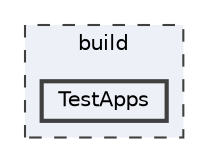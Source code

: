 digraph "build/TestApps"
{
 // LATEX_PDF_SIZE
  bgcolor="transparent";
  edge [fontname=Helvetica,fontsize=10,labelfontname=Helvetica,labelfontsize=10];
  node [fontname=Helvetica,fontsize=10,shape=box,height=0.2,width=0.4];
  compound=true
  subgraph clusterdir_4fef79e7177ba769987a8da36c892c5f {
    graph [ bgcolor="#edf0f7", pencolor="grey25", label="build", fontname=Helvetica,fontsize=10 style="filled,dashed", URL="dir_4fef79e7177ba769987a8da36c892c5f.html",tooltip=""]
  dir_53936695ffd8320e120a44b90ebd9410 [label="TestApps", fillcolor="#edf0f7", color="grey25", style="filled,bold", URL="dir_53936695ffd8320e120a44b90ebd9410.html",tooltip=""];
  }
}

